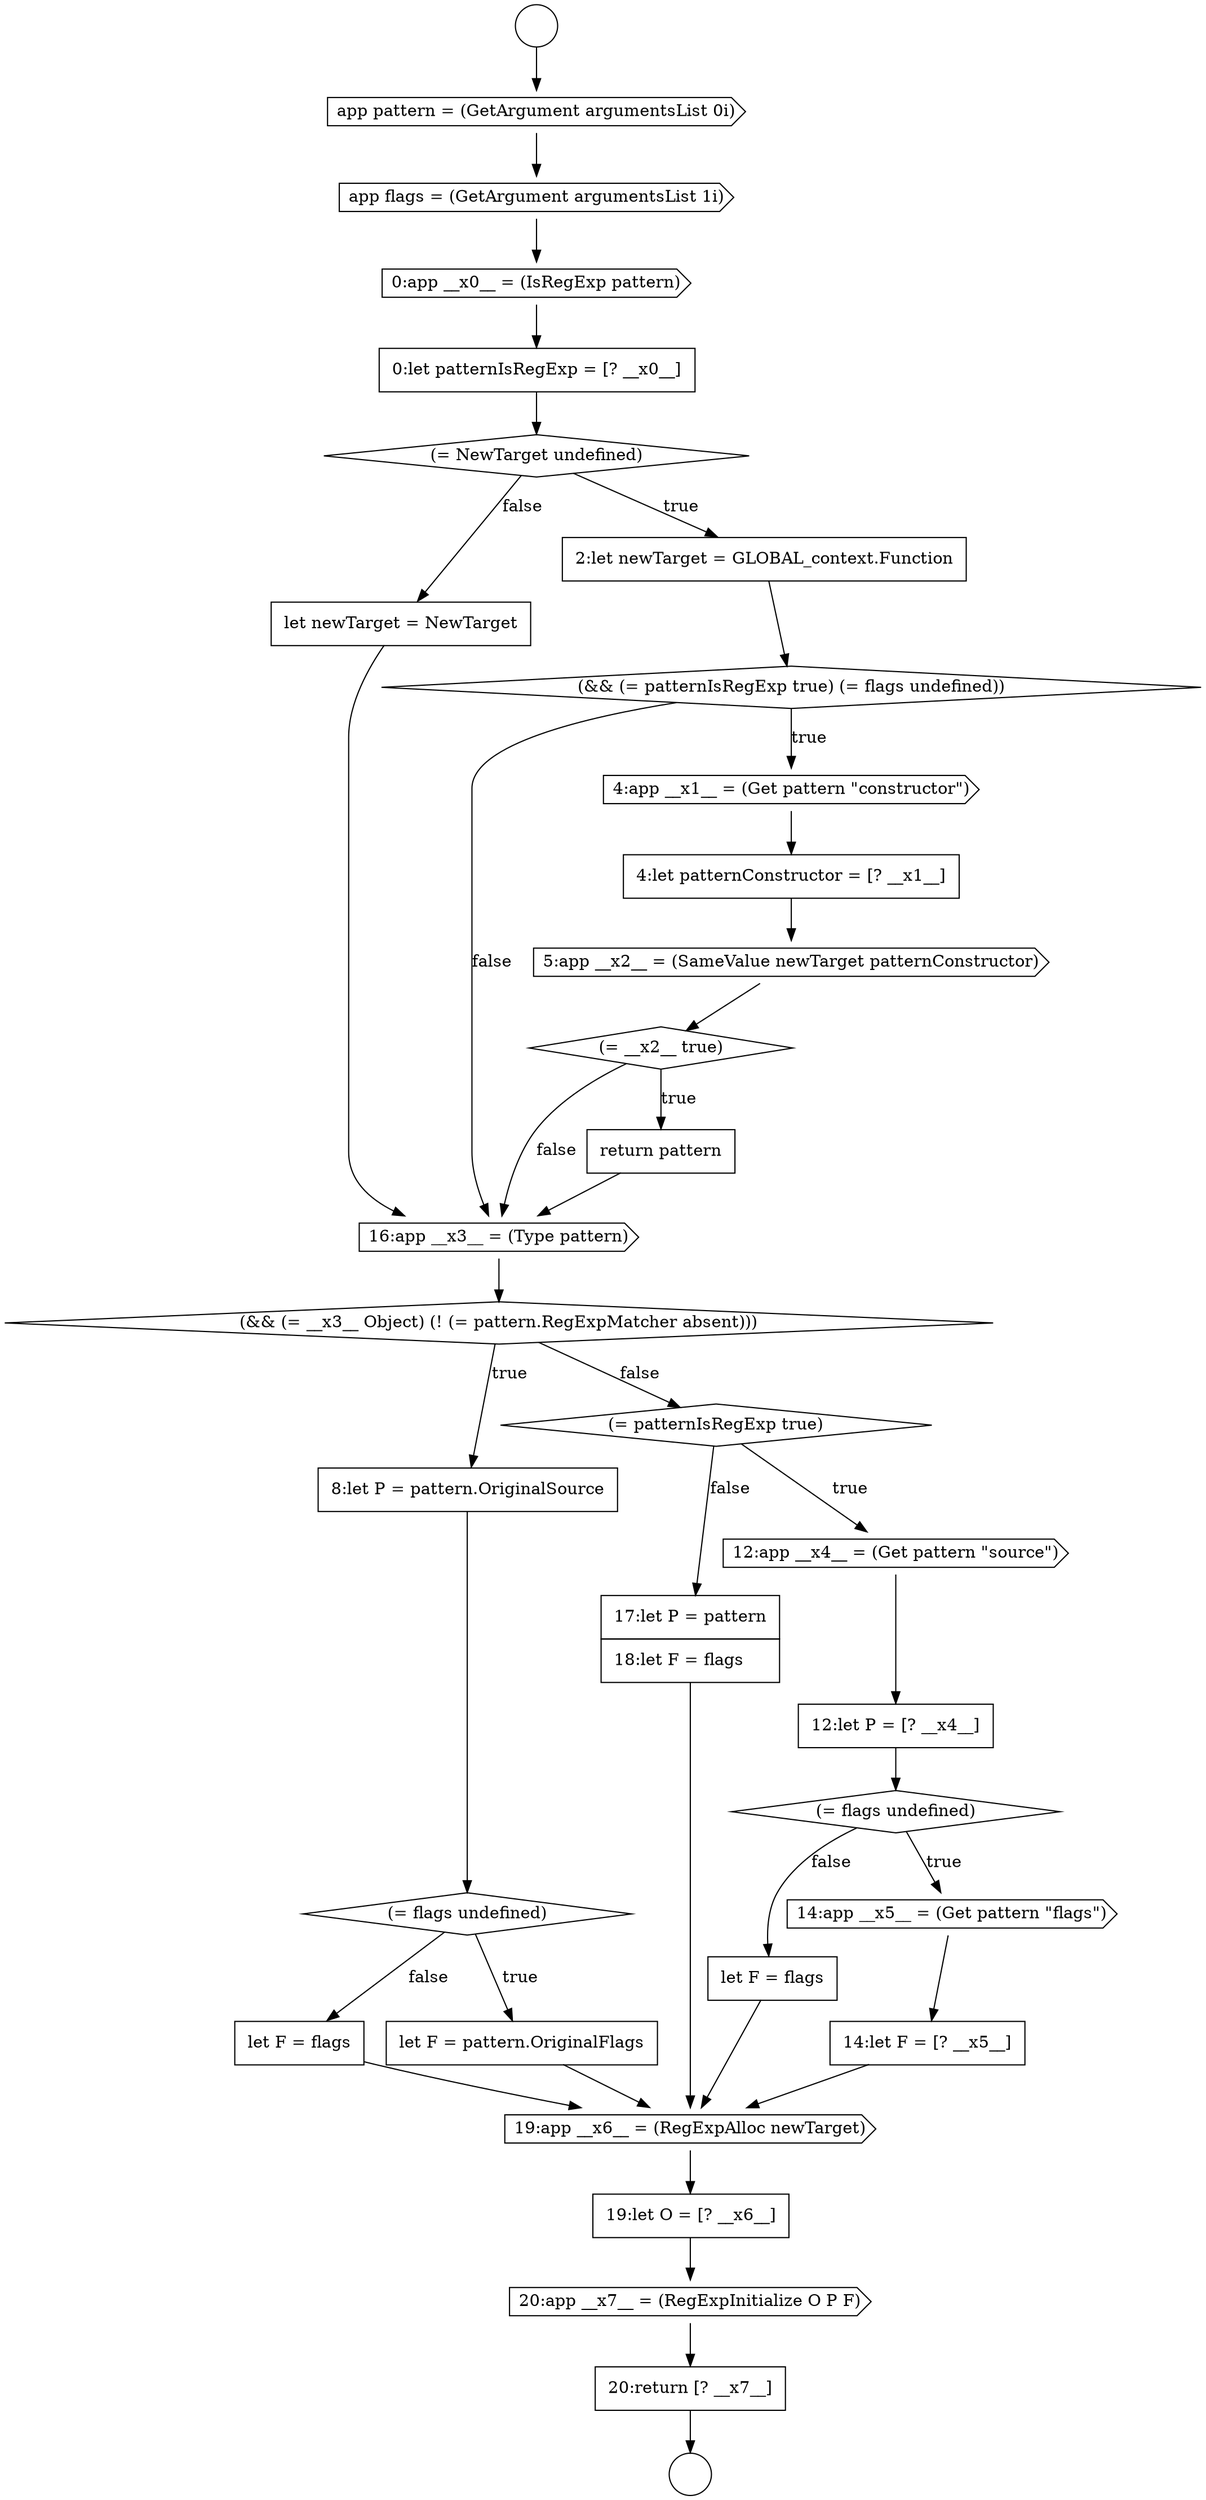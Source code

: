 digraph {
  node14944 [shape=none, margin=0, label=<<font color="black">
    <table border="0" cellborder="1" cellspacing="0" cellpadding="10">
      <tr><td align="left">4:let patternConstructor = [? __x1__]</td></tr>
    </table>
  </font>> color="black" fillcolor="white" style=filled]
  node14937 [shape=cds, label=<<font color="black">app flags = (GetArgument argumentsList 1i)</font>> color="black" fillcolor="white" style=filled]
  node14954 [shape=none, margin=0, label=<<font color="black">
    <table border="0" cellborder="1" cellspacing="0" cellpadding="10">
      <tr><td align="left">let F = flags</td></tr>
    </table>
  </font>> color="black" fillcolor="white" style=filled]
  node14949 [shape=cds, label=<<font color="black">16:app __x3__ = (Type pattern)</font>> color="black" fillcolor="white" style=filled]
  node14936 [shape=cds, label=<<font color="black">app pattern = (GetArgument argumentsList 0i)</font>> color="black" fillcolor="white" style=filled]
  node14945 [shape=cds, label=<<font color="black">5:app __x2__ = (SameValue newTarget patternConstructor)</font>> color="black" fillcolor="white" style=filled]
  node14961 [shape=none, margin=0, label=<<font color="black">
    <table border="0" cellborder="1" cellspacing="0" cellpadding="10">
      <tr><td align="left">let F = flags</td></tr>
    </table>
  </font>> color="black" fillcolor="white" style=filled]
  node14946 [shape=diamond, label=<<font color="black">(= __x2__ true)</font>> color="black" fillcolor="white" style=filled]
  node14947 [shape=none, margin=0, label=<<font color="black">
    <table border="0" cellborder="1" cellspacing="0" cellpadding="10">
      <tr><td align="left">return pattern</td></tr>
    </table>
  </font>> color="black" fillcolor="white" style=filled]
  node14951 [shape=none, margin=0, label=<<font color="black">
    <table border="0" cellborder="1" cellspacing="0" cellpadding="10">
      <tr><td align="left">8:let P = pattern.OriginalSource</td></tr>
    </table>
  </font>> color="black" fillcolor="white" style=filled]
  node14962 [shape=none, margin=0, label=<<font color="black">
    <table border="0" cellborder="1" cellspacing="0" cellpadding="10">
      <tr><td align="left">17:let P = pattern</td></tr>
      <tr><td align="left">18:let F = flags</td></tr>
    </table>
  </font>> color="black" fillcolor="white" style=filled]
  node14948 [shape=none, margin=0, label=<<font color="black">
    <table border="0" cellborder="1" cellspacing="0" cellpadding="10">
      <tr><td align="left">let newTarget = NewTarget</td></tr>
    </table>
  </font>> color="black" fillcolor="white" style=filled]
  node14963 [shape=cds, label=<<font color="black">19:app __x6__ = (RegExpAlloc newTarget)</font>> color="black" fillcolor="white" style=filled]
  node14959 [shape=cds, label=<<font color="black">14:app __x5__ = (Get pattern &quot;flags&quot;)</font>> color="black" fillcolor="white" style=filled]
  node14964 [shape=none, margin=0, label=<<font color="black">
    <table border="0" cellborder="1" cellspacing="0" cellpadding="10">
      <tr><td align="left">19:let O = [? __x6__]</td></tr>
    </table>
  </font>> color="black" fillcolor="white" style=filled]
  node14958 [shape=diamond, label=<<font color="black">(= flags undefined)</font>> color="black" fillcolor="white" style=filled]
  node14943 [shape=cds, label=<<font color="black">4:app __x1__ = (Get pattern &quot;constructor&quot;)</font>> color="black" fillcolor="white" style=filled]
  node14941 [shape=none, margin=0, label=<<font color="black">
    <table border="0" cellborder="1" cellspacing="0" cellpadding="10">
      <tr><td align="left">2:let newTarget = GLOBAL_context.Function</td></tr>
    </table>
  </font>> color="black" fillcolor="white" style=filled]
  node14953 [shape=none, margin=0, label=<<font color="black">
    <table border="0" cellborder="1" cellspacing="0" cellpadding="10">
      <tr><td align="left">let F = pattern.OriginalFlags</td></tr>
    </table>
  </font>> color="black" fillcolor="white" style=filled]
  node14950 [shape=diamond, label=<<font color="black">(&amp;&amp; (= __x3__ Object) (! (= pattern.RegExpMatcher absent)))</font>> color="black" fillcolor="white" style=filled]
  node14965 [shape=cds, label=<<font color="black">20:app __x7__ = (RegExpInitialize O P F)</font>> color="black" fillcolor="white" style=filled]
  node14957 [shape=none, margin=0, label=<<font color="black">
    <table border="0" cellborder="1" cellspacing="0" cellpadding="10">
      <tr><td align="left">12:let P = [? __x4__]</td></tr>
    </table>
  </font>> color="black" fillcolor="white" style=filled]
  node14942 [shape=diamond, label=<<font color="black">(&amp;&amp; (= patternIsRegExp true) (= flags undefined))</font>> color="black" fillcolor="white" style=filled]
  node14966 [shape=none, margin=0, label=<<font color="black">
    <table border="0" cellborder="1" cellspacing="0" cellpadding="10">
      <tr><td align="left">20:return [? __x7__]</td></tr>
    </table>
  </font>> color="black" fillcolor="white" style=filled]
  node14940 [shape=diamond, label=<<font color="black">(= NewTarget undefined)</font>> color="black" fillcolor="white" style=filled]
  node14934 [shape=circle label=" " color="black" fillcolor="white" style=filled]
  node14938 [shape=cds, label=<<font color="black">0:app __x0__ = (IsRegExp pattern)</font>> color="black" fillcolor="white" style=filled]
  node14960 [shape=none, margin=0, label=<<font color="black">
    <table border="0" cellborder="1" cellspacing="0" cellpadding="10">
      <tr><td align="left">14:let F = [? __x5__]</td></tr>
    </table>
  </font>> color="black" fillcolor="white" style=filled]
  node14955 [shape=diamond, label=<<font color="black">(= patternIsRegExp true)</font>> color="black" fillcolor="white" style=filled]
  node14952 [shape=diamond, label=<<font color="black">(= flags undefined)</font>> color="black" fillcolor="white" style=filled]
  node14939 [shape=none, margin=0, label=<<font color="black">
    <table border="0" cellborder="1" cellspacing="0" cellpadding="10">
      <tr><td align="left">0:let patternIsRegExp = [? __x0__]</td></tr>
    </table>
  </font>> color="black" fillcolor="white" style=filled]
  node14956 [shape=cds, label=<<font color="black">12:app __x4__ = (Get pattern &quot;source&quot;)</font>> color="black" fillcolor="white" style=filled]
  node14935 [shape=circle label=" " color="black" fillcolor="white" style=filled]
  node14953 -> node14963 [ color="black"]
  node14947 -> node14949 [ color="black"]
  node14966 -> node14935 [ color="black"]
  node14940 -> node14941 [label=<<font color="black">true</font>> color="black"]
  node14940 -> node14948 [label=<<font color="black">false</font>> color="black"]
  node14956 -> node14957 [ color="black"]
  node14958 -> node14959 [label=<<font color="black">true</font>> color="black"]
  node14958 -> node14961 [label=<<font color="black">false</font>> color="black"]
  node14965 -> node14966 [ color="black"]
  node14949 -> node14950 [ color="black"]
  node14945 -> node14946 [ color="black"]
  node14939 -> node14940 [ color="black"]
  node14954 -> node14963 [ color="black"]
  node14951 -> node14952 [ color="black"]
  node14941 -> node14942 [ color="black"]
  node14942 -> node14943 [label=<<font color="black">true</font>> color="black"]
  node14942 -> node14949 [label=<<font color="black">false</font>> color="black"]
  node14950 -> node14951 [label=<<font color="black">true</font>> color="black"]
  node14950 -> node14955 [label=<<font color="black">false</font>> color="black"]
  node14961 -> node14963 [ color="black"]
  node14936 -> node14937 [ color="black"]
  node14963 -> node14964 [ color="black"]
  node14957 -> node14958 [ color="black"]
  node14944 -> node14945 [ color="black"]
  node14937 -> node14938 [ color="black"]
  node14960 -> node14963 [ color="black"]
  node14959 -> node14960 [ color="black"]
  node14948 -> node14949 [ color="black"]
  node14952 -> node14953 [label=<<font color="black">true</font>> color="black"]
  node14952 -> node14954 [label=<<font color="black">false</font>> color="black"]
  node14964 -> node14965 [ color="black"]
  node14934 -> node14936 [ color="black"]
  node14955 -> node14956 [label=<<font color="black">true</font>> color="black"]
  node14955 -> node14962 [label=<<font color="black">false</font>> color="black"]
  node14946 -> node14947 [label=<<font color="black">true</font>> color="black"]
  node14946 -> node14949 [label=<<font color="black">false</font>> color="black"]
  node14962 -> node14963 [ color="black"]
  node14943 -> node14944 [ color="black"]
  node14938 -> node14939 [ color="black"]
}
